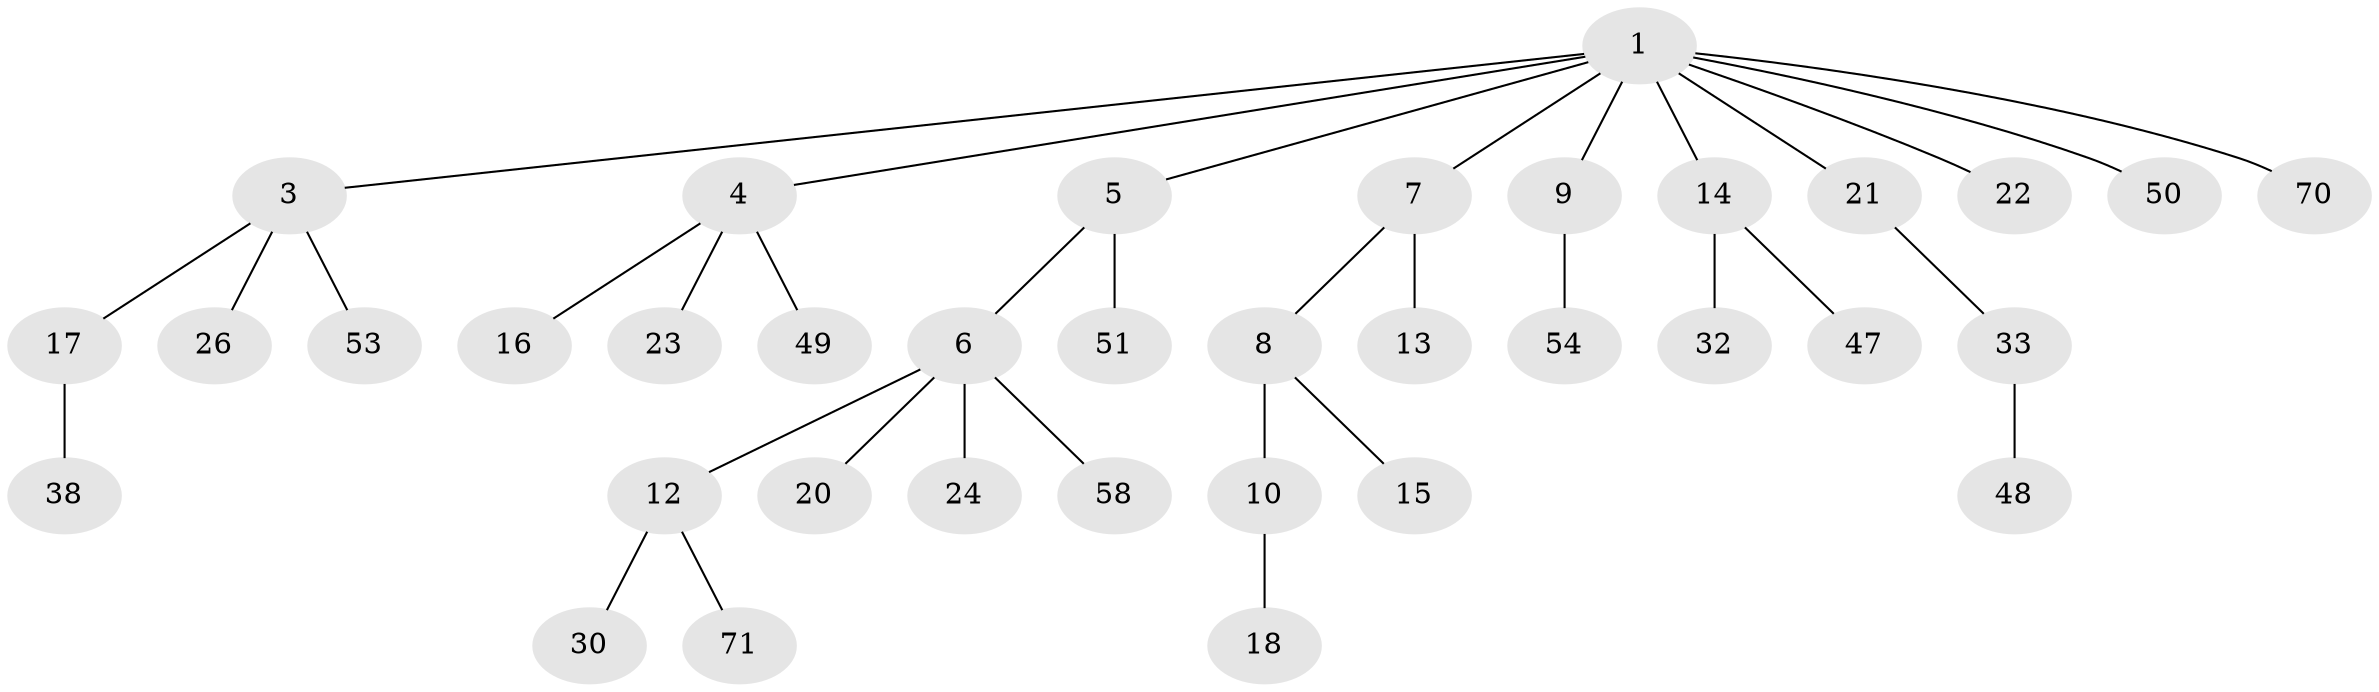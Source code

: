 // original degree distribution, {6: 0.027777777777777776, 4: 0.06944444444444445, 5: 0.041666666666666664, 3: 0.1388888888888889, 2: 0.18055555555555555, 1: 0.5416666666666666}
// Generated by graph-tools (version 1.1) at 2025/15/03/09/25 04:15:27]
// undirected, 36 vertices, 35 edges
graph export_dot {
graph [start="1"]
  node [color=gray90,style=filled];
  1 [super="+2"];
  3;
  4 [super="+11+44+31"];
  5 [super="+43+69"];
  6;
  7;
  8 [super="+55+59"];
  9;
  10;
  12 [super="+27"];
  13;
  14 [super="+28+46"];
  15 [super="+19+29"];
  16 [super="+60"];
  17;
  18;
  20 [super="+25"];
  21;
  22 [super="+34+72+37"];
  23;
  24 [super="+36"];
  26;
  30 [super="+39+56"];
  32;
  33 [super="+35+66"];
  38;
  47;
  48;
  49;
  50;
  51;
  53;
  54;
  58;
  70;
  71;
  1 -- 5;
  1 -- 9;
  1 -- 21;
  1 -- 50;
  1 -- 70;
  1 -- 3;
  1 -- 4;
  1 -- 22;
  1 -- 7;
  1 -- 14;
  3 -- 17;
  3 -- 26;
  3 -- 53;
  4 -- 16;
  4 -- 49;
  4 -- 23;
  5 -- 6;
  5 -- 51;
  6 -- 12;
  6 -- 20;
  6 -- 24;
  6 -- 58;
  7 -- 8;
  7 -- 13;
  8 -- 10;
  8 -- 15;
  9 -- 54;
  10 -- 18;
  12 -- 30;
  12 -- 71;
  14 -- 32;
  14 -- 47;
  17 -- 38;
  21 -- 33;
  33 -- 48;
}
